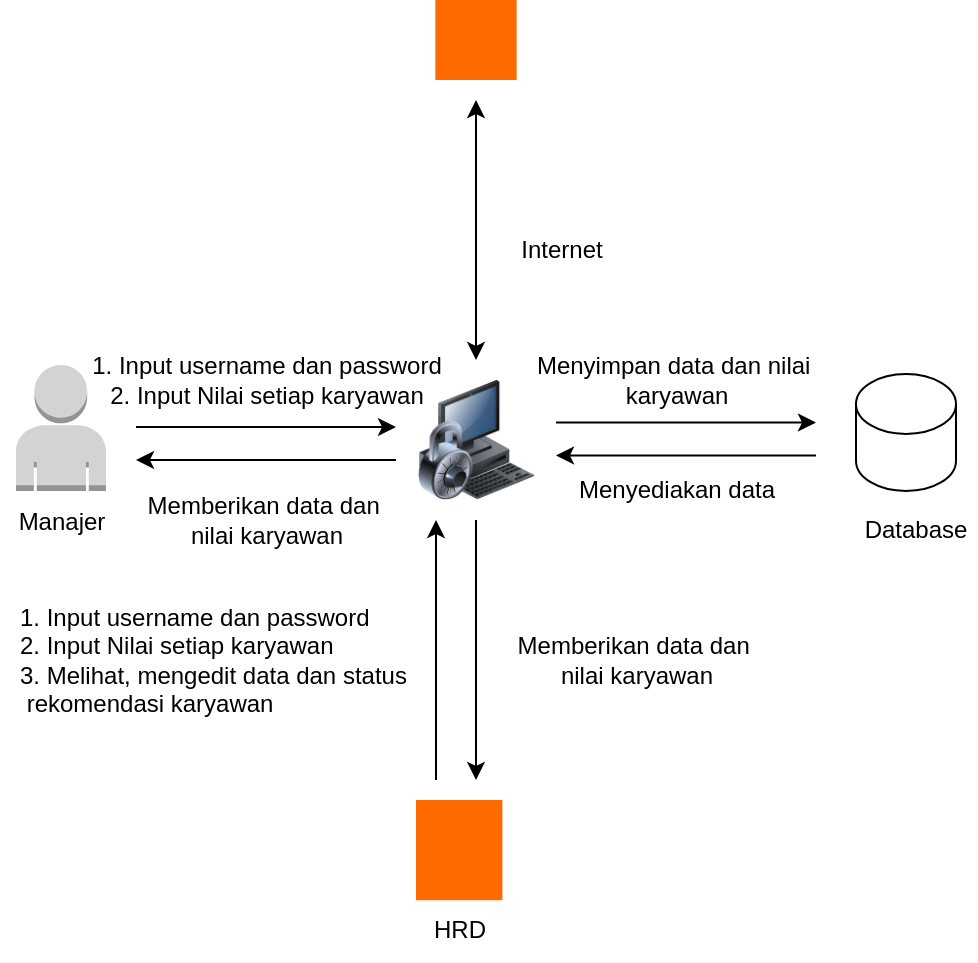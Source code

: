 <mxfile version="26.0.6" pages="2">
  <diagram name="Page-1" id="o7nLprG2shcyxYAwuzcC">
    <mxGraphModel dx="866" dy="1646" grid="1" gridSize="10" guides="1" tooltips="1" connect="1" arrows="1" fold="1" page="1" pageScale="1" pageWidth="2000" pageHeight="1200" math="0" shadow="0">
      <root>
        <mxCell id="0" />
        <mxCell id="1" parent="0" />
        <mxCell id="JbsnMYNn71Vhf2U4B6SM-2" value="" style="image;html=1;image=img/lib/clip_art/computers/Secure_System_128x128.png" vertex="1" parent="1">
          <mxGeometry x="430" y="-100" width="60" height="60" as="geometry" />
        </mxCell>
        <mxCell id="JbsnMYNn71Vhf2U4B6SM-3" value="" style="points=[];aspect=fixed;html=1;align=center;shadow=0;dashed=0;fillColor=#FF6A00;strokeColor=none;shape=mxgraph.alibaba_cloud.uis_ultimate_internet_service;" vertex="1" parent="1">
          <mxGeometry x="439.66" y="-290" width="40.67" height="40" as="geometry" />
        </mxCell>
        <mxCell id="JbsnMYNn71Vhf2U4B6SM-4" value="" style="points=[];aspect=fixed;html=1;align=center;shadow=0;dashed=0;fillColor=#FF6A00;strokeColor=none;shape=mxgraph.alibaba_cloud.user_feedback_02;" vertex="1" parent="1">
          <mxGeometry x="430.0" y="110" width="43.2" height="50.1" as="geometry" />
        </mxCell>
        <mxCell id="JbsnMYNn71Vhf2U4B6SM-6" value="" style="outlineConnect=0;dashed=0;verticalLabelPosition=bottom;verticalAlign=top;align=center;html=1;shape=mxgraph.aws3.user;fillColor=#D2D3D3;gradientColor=none;" vertex="1" parent="1">
          <mxGeometry x="230" y="-107.5" width="45" height="63" as="geometry" />
        </mxCell>
        <mxCell id="JbsnMYNn71Vhf2U4B6SM-7" value="" style="shape=cylinder3;whiteSpace=wrap;html=1;boundedLbl=1;backgroundOutline=1;size=15;" vertex="1" parent="1">
          <mxGeometry x="650" y="-103" width="50" height="58.5" as="geometry" />
        </mxCell>
        <mxCell id="JbsnMYNn71Vhf2U4B6SM-8" value="" style="endArrow=classic;html=1;rounded=0;" edge="1" parent="1">
          <mxGeometry width="50" height="50" relative="1" as="geometry">
            <mxPoint x="290" y="-76.5" as="sourcePoint" />
            <mxPoint x="420" y="-76.5" as="targetPoint" />
          </mxGeometry>
        </mxCell>
        <mxCell id="JbsnMYNn71Vhf2U4B6SM-9" value="" style="endArrow=classic;html=1;rounded=0;" edge="1" parent="1">
          <mxGeometry width="50" height="50" relative="1" as="geometry">
            <mxPoint x="420" y="-60" as="sourcePoint" />
            <mxPoint x="290" y="-60" as="targetPoint" />
          </mxGeometry>
        </mxCell>
        <mxCell id="JbsnMYNn71Vhf2U4B6SM-12" value="" style="endArrow=classic;html=1;rounded=0;" edge="1" parent="1">
          <mxGeometry width="50" height="50" relative="1" as="geometry">
            <mxPoint x="500" y="-78.75" as="sourcePoint" />
            <mxPoint x="630" y="-78.75" as="targetPoint" />
          </mxGeometry>
        </mxCell>
        <mxCell id="JbsnMYNn71Vhf2U4B6SM-13" value="" style="endArrow=classic;html=1;rounded=0;" edge="1" parent="1">
          <mxGeometry width="50" height="50" relative="1" as="geometry">
            <mxPoint x="630" y="-62.25" as="sourcePoint" />
            <mxPoint x="500" y="-62.25" as="targetPoint" />
          </mxGeometry>
        </mxCell>
        <mxCell id="JbsnMYNn71Vhf2U4B6SM-14" value="" style="endArrow=classic;html=1;rounded=0;" edge="1" parent="1">
          <mxGeometry width="50" height="50" relative="1" as="geometry">
            <mxPoint x="460" y="-30" as="sourcePoint" />
            <mxPoint x="460" y="100" as="targetPoint" />
          </mxGeometry>
        </mxCell>
        <mxCell id="JbsnMYNn71Vhf2U4B6SM-15" value="" style="endArrow=classic;html=1;rounded=0;" edge="1" parent="1">
          <mxGeometry width="50" height="50" relative="1" as="geometry">
            <mxPoint x="440" y="100" as="sourcePoint" />
            <mxPoint x="440" y="-30" as="targetPoint" />
          </mxGeometry>
        </mxCell>
        <mxCell id="JbsnMYNn71Vhf2U4B6SM-18" value="&lt;font style=&quot;vertical-align: inherit;&quot;&gt;&lt;font style=&quot;vertical-align: inherit;&quot;&gt;&lt;font style=&quot;vertical-align: inherit;&quot;&gt;&lt;font style=&quot;vertical-align: inherit;&quot;&gt;Internet&lt;/font&gt;&lt;/font&gt;&lt;/font&gt;&lt;/font&gt;" style="text;html=1;align=center;verticalAlign=middle;whiteSpace=wrap;rounded=0;" vertex="1" parent="1">
          <mxGeometry x="473.2" y="-180" width="60" height="30" as="geometry" />
        </mxCell>
        <mxCell id="JbsnMYNn71Vhf2U4B6SM-19" value="" style="endArrow=classic;startArrow=classic;html=1;rounded=0;" edge="1" parent="1">
          <mxGeometry width="50" height="50" relative="1" as="geometry">
            <mxPoint x="460" y="-110" as="sourcePoint" />
            <mxPoint x="460" y="-240" as="targetPoint" />
          </mxGeometry>
        </mxCell>
        <mxCell id="JbsnMYNn71Vhf2U4B6SM-21" value="&lt;font style=&quot;vertical-align: inherit;&quot;&gt;&lt;font style=&quot;vertical-align: inherit;&quot;&gt;&lt;font style=&quot;vertical-align: inherit;&quot;&gt;&lt;font style=&quot;vertical-align: inherit;&quot;&gt;&lt;font style=&quot;vertical-align: inherit;&quot;&gt;&lt;font style=&quot;vertical-align: inherit;&quot;&gt;Menyimpan data dan nilai&amp;nbsp;&lt;/font&gt;&lt;/font&gt;&lt;/font&gt;&lt;/font&gt;&lt;/font&gt;&lt;/font&gt;&lt;div&gt;karyawan&lt;/div&gt;" style="text;html=1;align=center;verticalAlign=middle;resizable=0;points=[];autosize=1;strokeColor=none;fillColor=none;" vertex="1" parent="1">
          <mxGeometry x="480.33" y="-120" width="160" height="40" as="geometry" />
        </mxCell>
        <mxCell id="JbsnMYNn71Vhf2U4B6SM-22" value="&lt;font style=&quot;vertical-align: inherit;&quot;&gt;&lt;font style=&quot;vertical-align: inherit;&quot;&gt;Menyediakan data&lt;/font&gt;&lt;/font&gt;" style="text;html=1;align=center;verticalAlign=middle;resizable=0;points=[];autosize=1;strokeColor=none;fillColor=none;" vertex="1" parent="1">
          <mxGeometry x="500.33" y="-60" width="120" height="30" as="geometry" />
        </mxCell>
        <mxCell id="JbsnMYNn71Vhf2U4B6SM-23" value="&lt;font style=&quot;vertical-align: inherit;&quot;&gt;&lt;font style=&quot;vertical-align: inherit;&quot;&gt;Manajer&lt;/font&gt;&lt;/font&gt;" style="text;html=1;align=center;verticalAlign=middle;whiteSpace=wrap;rounded=0;" vertex="1" parent="1">
          <mxGeometry x="222.5" y="-44.5" width="60" height="30" as="geometry" />
        </mxCell>
        <mxCell id="JbsnMYNn71Vhf2U4B6SM-24" value="&lt;font style=&quot;vertical-align: inherit;&quot;&gt;&lt;font style=&quot;vertical-align: inherit;&quot;&gt;HRD&lt;/font&gt;&lt;/font&gt;" style="text;html=1;align=center;verticalAlign=middle;whiteSpace=wrap;rounded=0;" vertex="1" parent="1">
          <mxGeometry x="421.6" y="160.1" width="60" height="30" as="geometry" />
        </mxCell>
        <mxCell id="JbsnMYNn71Vhf2U4B6SM-25" value="&lt;font style=&quot;vertical-align: inherit;&quot;&gt;&lt;font style=&quot;vertical-align: inherit;&quot;&gt;Database&lt;/font&gt;&lt;/font&gt;" style="text;html=1;align=center;verticalAlign=middle;whiteSpace=wrap;rounded=0;" vertex="1" parent="1">
          <mxGeometry x="650" y="-40" width="60" height="30" as="geometry" />
        </mxCell>
        <mxCell id="JbsnMYNn71Vhf2U4B6SM-26" value="1. Input username dan password&lt;div&gt;2. Input Nilai setiap karyawan&lt;/div&gt;" style="text;html=1;align=center;verticalAlign=middle;resizable=0;points=[];autosize=1;strokeColor=none;fillColor=none;" vertex="1" parent="1">
          <mxGeometry x="255" y="-120" width="200" height="40" as="geometry" />
        </mxCell>
        <mxCell id="JbsnMYNn71Vhf2U4B6SM-27" value="Memberikan data dan&amp;nbsp;&lt;div&gt;nilai karyawan&lt;/div&gt;" style="text;html=1;align=center;verticalAlign=middle;resizable=0;points=[];autosize=1;strokeColor=none;fillColor=none;" vertex="1" parent="1">
          <mxGeometry x="285" y="-50" width="140" height="40" as="geometry" />
        </mxCell>
        <mxCell id="JbsnMYNn71Vhf2U4B6SM-28" value="1. Input username dan password&lt;div&gt;2. Input Nilai setiap karyawan&lt;/div&gt;&lt;div&gt;3. Melihat, mengedit data dan status&lt;/div&gt;&lt;div&gt;&amp;nbsp;rekomendasi karyawan&lt;/div&gt;" style="text;html=1;align=left;verticalAlign=middle;resizable=0;points=[];autosize=1;strokeColor=none;fillColor=none;" vertex="1" parent="1">
          <mxGeometry x="229.66" y="5" width="220" height="70" as="geometry" />
        </mxCell>
        <mxCell id="JbsnMYNn71Vhf2U4B6SM-29" value="Memberikan data dan&amp;nbsp;&lt;div&gt;nilai karyawan&lt;/div&gt;" style="text;html=1;align=center;verticalAlign=middle;resizable=0;points=[];autosize=1;strokeColor=none;fillColor=none;" vertex="1" parent="1">
          <mxGeometry x="470" y="20" width="140" height="40" as="geometry" />
        </mxCell>
      </root>
    </mxGraphModel>
  </diagram>
  <diagram id="zjsEfHWoCbDJyxMruQlr" name="Page-2">
    <mxGraphModel dx="866" dy="446" grid="1" gridSize="10" guides="1" tooltips="1" connect="1" arrows="1" fold="1" page="1" pageScale="1" pageWidth="2000" pageHeight="1200" math="0" shadow="0">
      <root>
        <mxCell id="0" />
        <mxCell id="1" parent="0" />
        <mxCell id="CzITvgCMPahcXrRmvejX-1" value="" style="image;html=1;image=img/lib/clip_art/computers/Secure_System_128x128.png" vertex="1" parent="1">
          <mxGeometry x="467.5" y="450" width="60" height="60" as="geometry" />
        </mxCell>
        <mxCell id="CzITvgCMPahcXrRmvejX-2" value="" style="points=[];aspect=fixed;html=1;align=center;shadow=0;dashed=0;fillColor=#FF6A00;strokeColor=none;shape=mxgraph.alibaba_cloud.uis_ultimate_internet_service;" vertex="1" parent="1">
          <mxGeometry x="477.16" y="260" width="40.67" height="40" as="geometry" />
        </mxCell>
        <mxCell id="CzITvgCMPahcXrRmvejX-3" value="" style="points=[];aspect=fixed;html=1;align=center;shadow=0;dashed=0;fillColor=#FF6A00;strokeColor=none;shape=mxgraph.alibaba_cloud.user_feedback_02;" vertex="1" parent="1">
          <mxGeometry x="467.5" y="660" width="43.2" height="50.1" as="geometry" />
        </mxCell>
        <mxCell id="CzITvgCMPahcXrRmvejX-5" value="" style="shape=cylinder3;whiteSpace=wrap;html=1;boundedLbl=1;backgroundOutline=1;size=15;" vertex="1" parent="1">
          <mxGeometry x="687.5" y="447" width="50" height="58.5" as="geometry" />
        </mxCell>
        <mxCell id="CzITvgCMPahcXrRmvejX-8" value="" style="endArrow=classic;html=1;rounded=0;" edge="1" parent="1">
          <mxGeometry width="50" height="50" relative="1" as="geometry">
            <mxPoint x="537.5" y="471.25" as="sourcePoint" />
            <mxPoint x="667.5" y="471.25" as="targetPoint" />
          </mxGeometry>
        </mxCell>
        <mxCell id="CzITvgCMPahcXrRmvejX-9" value="" style="endArrow=classic;html=1;rounded=0;" edge="1" parent="1">
          <mxGeometry width="50" height="50" relative="1" as="geometry">
            <mxPoint x="667.5" y="487.75" as="sourcePoint" />
            <mxPoint x="537.5" y="487.75" as="targetPoint" />
          </mxGeometry>
        </mxCell>
        <mxCell id="CzITvgCMPahcXrRmvejX-10" value="" style="endArrow=classic;html=1;rounded=0;" edge="1" parent="1">
          <mxGeometry width="50" height="50" relative="1" as="geometry">
            <mxPoint x="497.5" y="520" as="sourcePoint" />
            <mxPoint x="497.5" y="650" as="targetPoint" />
          </mxGeometry>
        </mxCell>
        <mxCell id="CzITvgCMPahcXrRmvejX-11" value="" style="endArrow=classic;html=1;rounded=0;" edge="1" parent="1">
          <mxGeometry width="50" height="50" relative="1" as="geometry">
            <mxPoint x="477.5" y="650" as="sourcePoint" />
            <mxPoint x="477.5" y="520" as="targetPoint" />
          </mxGeometry>
        </mxCell>
        <mxCell id="CzITvgCMPahcXrRmvejX-12" value="&lt;font style=&quot;vertical-align: inherit;&quot;&gt;&lt;font style=&quot;vertical-align: inherit;&quot;&gt;&lt;font style=&quot;vertical-align: inherit;&quot;&gt;&lt;font style=&quot;vertical-align: inherit;&quot;&gt;Internet&lt;/font&gt;&lt;/font&gt;&lt;/font&gt;&lt;/font&gt;" style="text;html=1;align=center;verticalAlign=middle;whiteSpace=wrap;rounded=0;" vertex="1" parent="1">
          <mxGeometry x="510.7" y="370" width="60" height="30" as="geometry" />
        </mxCell>
        <mxCell id="CzITvgCMPahcXrRmvejX-13" value="" style="endArrow=classic;startArrow=classic;html=1;rounded=0;" edge="1" parent="1">
          <mxGeometry width="50" height="50" relative="1" as="geometry">
            <mxPoint x="497.5" y="440" as="sourcePoint" />
            <mxPoint x="497.5" y="310" as="targetPoint" />
          </mxGeometry>
        </mxCell>
        <mxCell id="CzITvgCMPahcXrRmvejX-14" value="&lt;font style=&quot;vertical-align: inherit;&quot;&gt;&lt;font style=&quot;vertical-align: inherit;&quot;&gt;&lt;font style=&quot;vertical-align: inherit;&quot;&gt;&lt;font style=&quot;vertical-align: inherit;&quot;&gt;&lt;font style=&quot;vertical-align: inherit;&quot;&gt;&lt;font style=&quot;vertical-align: inherit;&quot;&gt;Menyimpan data penjualan dan&amp;nbsp;&lt;/font&gt;&lt;/font&gt;&lt;/font&gt;&lt;/font&gt;&lt;/font&gt;&lt;/font&gt;&lt;div&gt;data customer&lt;/div&gt;" style="text;html=1;align=center;verticalAlign=middle;resizable=0;points=[];autosize=1;strokeColor=none;fillColor=none;" vertex="1" parent="1">
          <mxGeometry x="502.83" y="430" width="190" height="40" as="geometry" />
        </mxCell>
        <mxCell id="CzITvgCMPahcXrRmvejX-15" value="&lt;font style=&quot;vertical-align: inherit;&quot;&gt;&lt;font style=&quot;vertical-align: inherit;&quot;&gt;Menyediakan data&lt;/font&gt;&lt;/font&gt;" style="text;html=1;align=center;verticalAlign=middle;resizable=0;points=[];autosize=1;strokeColor=none;fillColor=none;" vertex="1" parent="1">
          <mxGeometry x="537.83" y="490" width="120" height="30" as="geometry" />
        </mxCell>
        <mxCell id="CzITvgCMPahcXrRmvejX-17" value="&lt;font style=&quot;vertical-align: inherit;&quot;&gt;&lt;font style=&quot;vertical-align: inherit;&quot;&gt;Manajer&lt;/font&gt;&lt;/font&gt;" style="text;html=1;align=center;verticalAlign=middle;whiteSpace=wrap;rounded=0;" vertex="1" parent="1">
          <mxGeometry x="459.1" y="710.1" width="60" height="30" as="geometry" />
        </mxCell>
        <mxCell id="CzITvgCMPahcXrRmvejX-18" value="&lt;font style=&quot;vertical-align: inherit;&quot;&gt;&lt;font style=&quot;vertical-align: inherit;&quot;&gt;Database&lt;/font&gt;&lt;/font&gt;" style="text;html=1;align=center;verticalAlign=middle;whiteSpace=wrap;rounded=0;" vertex="1" parent="1">
          <mxGeometry x="687.5" y="510" width="60" height="30" as="geometry" />
        </mxCell>
        <mxCell id="CzITvgCMPahcXrRmvejX-21" value="1. Input username dan password&lt;div&gt;2. Input jumlah pembelian setiap customer&amp;nbsp;&lt;/div&gt;&lt;div&gt;&lt;span style=&quot;background-color: transparent; color: light-dark(rgb(0, 0, 0), rgb(255, 255, 255));&quot;&gt;3. Melihat, mengedit data dan pemberian reward&lt;/span&gt;&lt;/div&gt;" style="text;html=1;align=left;verticalAlign=middle;resizable=0;points=[];autosize=1;strokeColor=none;fillColor=none;" vertex="1" parent="1">
          <mxGeometry x="227.16" y="560" width="280" height="60" as="geometry" />
        </mxCell>
        <mxCell id="CzITvgCMPahcXrRmvejX-22" value="Menampilkan data pemberian&amp;nbsp;&lt;div&gt;reward&lt;/div&gt;" style="text;html=1;align=center;verticalAlign=middle;resizable=0;points=[];autosize=1;strokeColor=none;fillColor=none;" vertex="1" parent="1">
          <mxGeometry x="502.83" y="570" width="180" height="40" as="geometry" />
        </mxCell>
      </root>
    </mxGraphModel>
  </diagram>
</mxfile>
